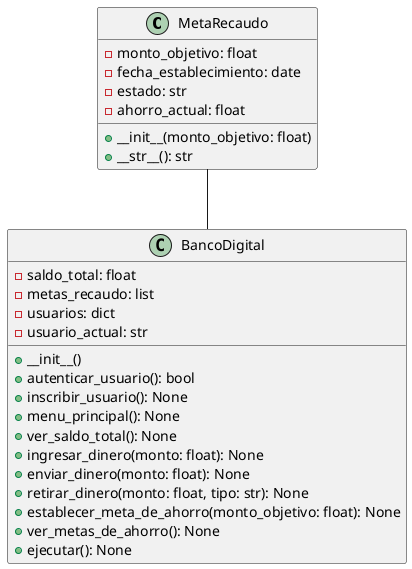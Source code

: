 @startuml Nequi

class MetaRecaudo {
    - monto_objetivo: float
    - fecha_establecimiento: date
    - estado: str
    - ahorro_actual: float
    + __init__(monto_objetivo: float)
    + __str__(): str
}

class BancoDigital {
    - saldo_total: float
    - metas_recaudo: list
    - usuarios: dict
    - usuario_actual: str
    + __init__()
    + autenticar_usuario(): bool
    + inscribir_usuario(): None
    + menu_principal(): None
    + ver_saldo_total(): None
    + ingresar_dinero(monto: float): None
    + enviar_dinero(monto: float): None
    + retirar_dinero(monto: float, tipo: str): None
    + establecer_meta_de_ahorro(monto_objetivo: float): None
    + ver_metas_de_ahorro(): None
    + ejecutar(): None
}

MetaRecaudo -- BancoDigital

@enduml




